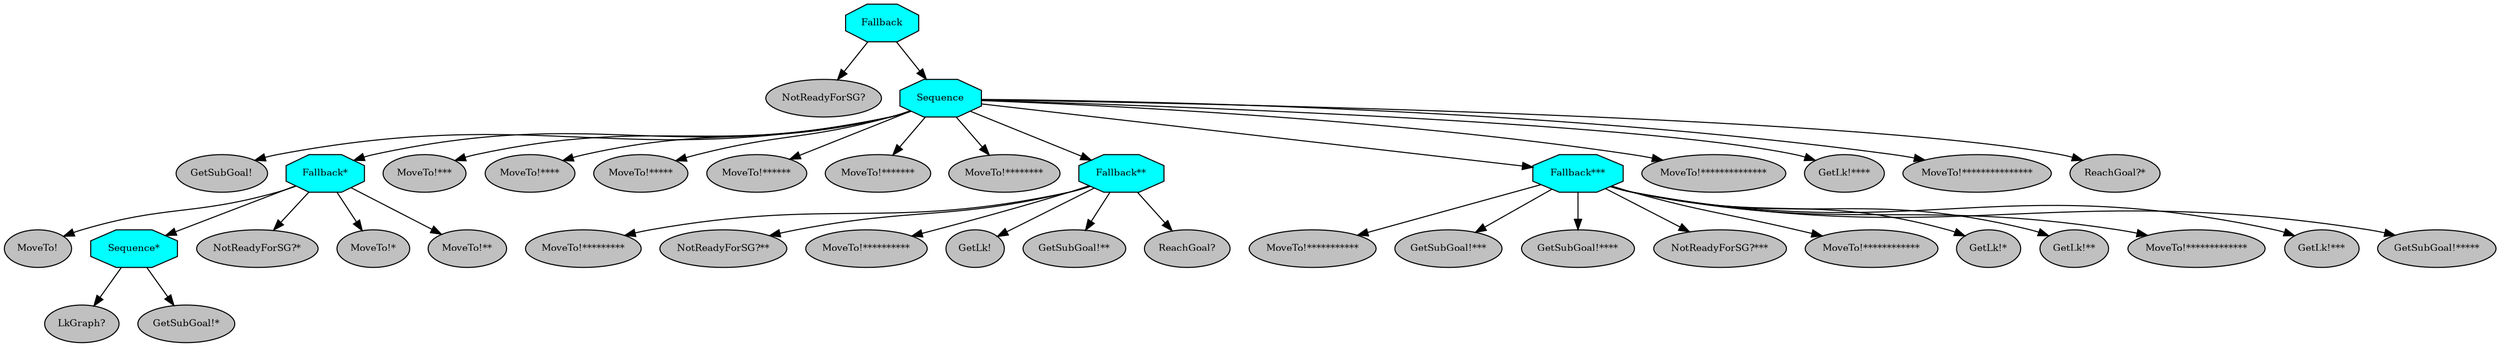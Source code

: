 digraph pastafarianism {
ordering=out;
graph [fontname="times-roman"];
node [fontname="times-roman"];
edge [fontname="times-roman"];
Fallback [fillcolor=cyan, fontcolor=black, fontsize=9, label=Fallback, shape=octagon, style=filled];
"NotReadyForSG?" [fillcolor=gray, fontcolor=black, fontsize=9, label="NotReadyForSG?", shape=ellipse, style=filled];
Fallback -> "NotReadyForSG?";
Sequence [fillcolor=cyan, fontcolor=black, fontsize=9, label=Sequence, shape=octagon, style=filled];
Fallback -> Sequence;
"GetSubGoal!" [fillcolor=gray, fontcolor=black, fontsize=9, label="GetSubGoal!", shape=ellipse, style=filled];
Sequence -> "GetSubGoal!";
"Fallback*" [fillcolor=cyan, fontcolor=black, fontsize=9, label="Fallback*", shape=octagon, style=filled];
Sequence -> "Fallback*";
"MoveTo!" [fillcolor=gray, fontcolor=black, fontsize=9, label="MoveTo!", shape=ellipse, style=filled];
"Fallback*" -> "MoveTo!";
"Sequence*" [fillcolor=cyan, fontcolor=black, fontsize=9, label="Sequence*", shape=octagon, style=filled];
"Fallback*" -> "Sequence*";
"LkGraph?" [fillcolor=gray, fontcolor=black, fontsize=9, label="LkGraph?", shape=ellipse, style=filled];
"Sequence*" -> "LkGraph?";
"GetSubGoal!*" [fillcolor=gray, fontcolor=black, fontsize=9, label="GetSubGoal!*", shape=ellipse, style=filled];
"Sequence*" -> "GetSubGoal!*";
"NotReadyForSG?*" [fillcolor=gray, fontcolor=black, fontsize=9, label="NotReadyForSG?*", shape=ellipse, style=filled];
"Fallback*" -> "NotReadyForSG?*";
"MoveTo!*" [fillcolor=gray, fontcolor=black, fontsize=9, label="MoveTo!*", shape=ellipse, style=filled];
"Fallback*" -> "MoveTo!*";
"MoveTo!**" [fillcolor=gray, fontcolor=black, fontsize=9, label="MoveTo!**", shape=ellipse, style=filled];
"Fallback*" -> "MoveTo!**";
"MoveTo!***" [fillcolor=gray, fontcolor=black, fontsize=9, label="MoveTo!***", shape=ellipse, style=filled];
Sequence -> "MoveTo!***";
"MoveTo!****" [fillcolor=gray, fontcolor=black, fontsize=9, label="MoveTo!****", shape=ellipse, style=filled];
Sequence -> "MoveTo!****";
"MoveTo!*****" [fillcolor=gray, fontcolor=black, fontsize=9, label="MoveTo!*****", shape=ellipse, style=filled];
Sequence -> "MoveTo!*****";
"MoveTo!******" [fillcolor=gray, fontcolor=black, fontsize=9, label="MoveTo!******", shape=ellipse, style=filled];
Sequence -> "MoveTo!******";
"MoveTo!*******" [fillcolor=gray, fontcolor=black, fontsize=9, label="MoveTo!*******", shape=ellipse, style=filled];
Sequence -> "MoveTo!*******";
"MoveTo!********" [fillcolor=gray, fontcolor=black, fontsize=9, label="MoveTo!********", shape=ellipse, style=filled];
Sequence -> "MoveTo!********";
"Fallback**" [fillcolor=cyan, fontcolor=black, fontsize=9, label="Fallback**", shape=octagon, style=filled];
Sequence -> "Fallback**";
"MoveTo!*********" [fillcolor=gray, fontcolor=black, fontsize=9, label="MoveTo!*********", shape=ellipse, style=filled];
"Fallback**" -> "MoveTo!*********";
"NotReadyForSG?**" [fillcolor=gray, fontcolor=black, fontsize=9, label="NotReadyForSG?**", shape=ellipse, style=filled];
"Fallback**" -> "NotReadyForSG?**";
"MoveTo!**********" [fillcolor=gray, fontcolor=black, fontsize=9, label="MoveTo!**********", shape=ellipse, style=filled];
"Fallback**" -> "MoveTo!**********";
"GetLk!" [fillcolor=gray, fontcolor=black, fontsize=9, label="GetLk!", shape=ellipse, style=filled];
"Fallback**" -> "GetLk!";
"GetSubGoal!**" [fillcolor=gray, fontcolor=black, fontsize=9, label="GetSubGoal!**", shape=ellipse, style=filled];
"Fallback**" -> "GetSubGoal!**";
"ReachGoal?" [fillcolor=gray, fontcolor=black, fontsize=9, label="ReachGoal?", shape=ellipse, style=filled];
"Fallback**" -> "ReachGoal?";
"Fallback***" [fillcolor=cyan, fontcolor=black, fontsize=9, label="Fallback***", shape=octagon, style=filled];
Sequence -> "Fallback***";
"MoveTo!***********" [fillcolor=gray, fontcolor=black, fontsize=9, label="MoveTo!***********", shape=ellipse, style=filled];
"Fallback***" -> "MoveTo!***********";
"GetSubGoal!***" [fillcolor=gray, fontcolor=black, fontsize=9, label="GetSubGoal!***", shape=ellipse, style=filled];
"Fallback***" -> "GetSubGoal!***";
"GetSubGoal!****" [fillcolor=gray, fontcolor=black, fontsize=9, label="GetSubGoal!****", shape=ellipse, style=filled];
"Fallback***" -> "GetSubGoal!****";
"NotReadyForSG?***" [fillcolor=gray, fontcolor=black, fontsize=9, label="NotReadyForSG?***", shape=ellipse, style=filled];
"Fallback***" -> "NotReadyForSG?***";
"MoveTo!************" [fillcolor=gray, fontcolor=black, fontsize=9, label="MoveTo!************", shape=ellipse, style=filled];
"Fallback***" -> "MoveTo!************";
"GetLk!*" [fillcolor=gray, fontcolor=black, fontsize=9, label="GetLk!*", shape=ellipse, style=filled];
"Fallback***" -> "GetLk!*";
"GetLk!**" [fillcolor=gray, fontcolor=black, fontsize=9, label="GetLk!**", shape=ellipse, style=filled];
"Fallback***" -> "GetLk!**";
"MoveTo!*************" [fillcolor=gray, fontcolor=black, fontsize=9, label="MoveTo!*************", shape=ellipse, style=filled];
"Fallback***" -> "MoveTo!*************";
"GetLk!***" [fillcolor=gray, fontcolor=black, fontsize=9, label="GetLk!***", shape=ellipse, style=filled];
"Fallback***" -> "GetLk!***";
"GetSubGoal!*****" [fillcolor=gray, fontcolor=black, fontsize=9, label="GetSubGoal!*****", shape=ellipse, style=filled];
"Fallback***" -> "GetSubGoal!*****";
"MoveTo!**************" [fillcolor=gray, fontcolor=black, fontsize=9, label="MoveTo!**************", shape=ellipse, style=filled];
Sequence -> "MoveTo!**************";
"GetLk!****" [fillcolor=gray, fontcolor=black, fontsize=9, label="GetLk!****", shape=ellipse, style=filled];
Sequence -> "GetLk!****";
"MoveTo!***************" [fillcolor=gray, fontcolor=black, fontsize=9, label="MoveTo!***************", shape=ellipse, style=filled];
Sequence -> "MoveTo!***************";
"ReachGoal?*" [fillcolor=gray, fontcolor=black, fontsize=9, label="ReachGoal?*", shape=ellipse, style=filled];
Sequence -> "ReachGoal?*";
}
